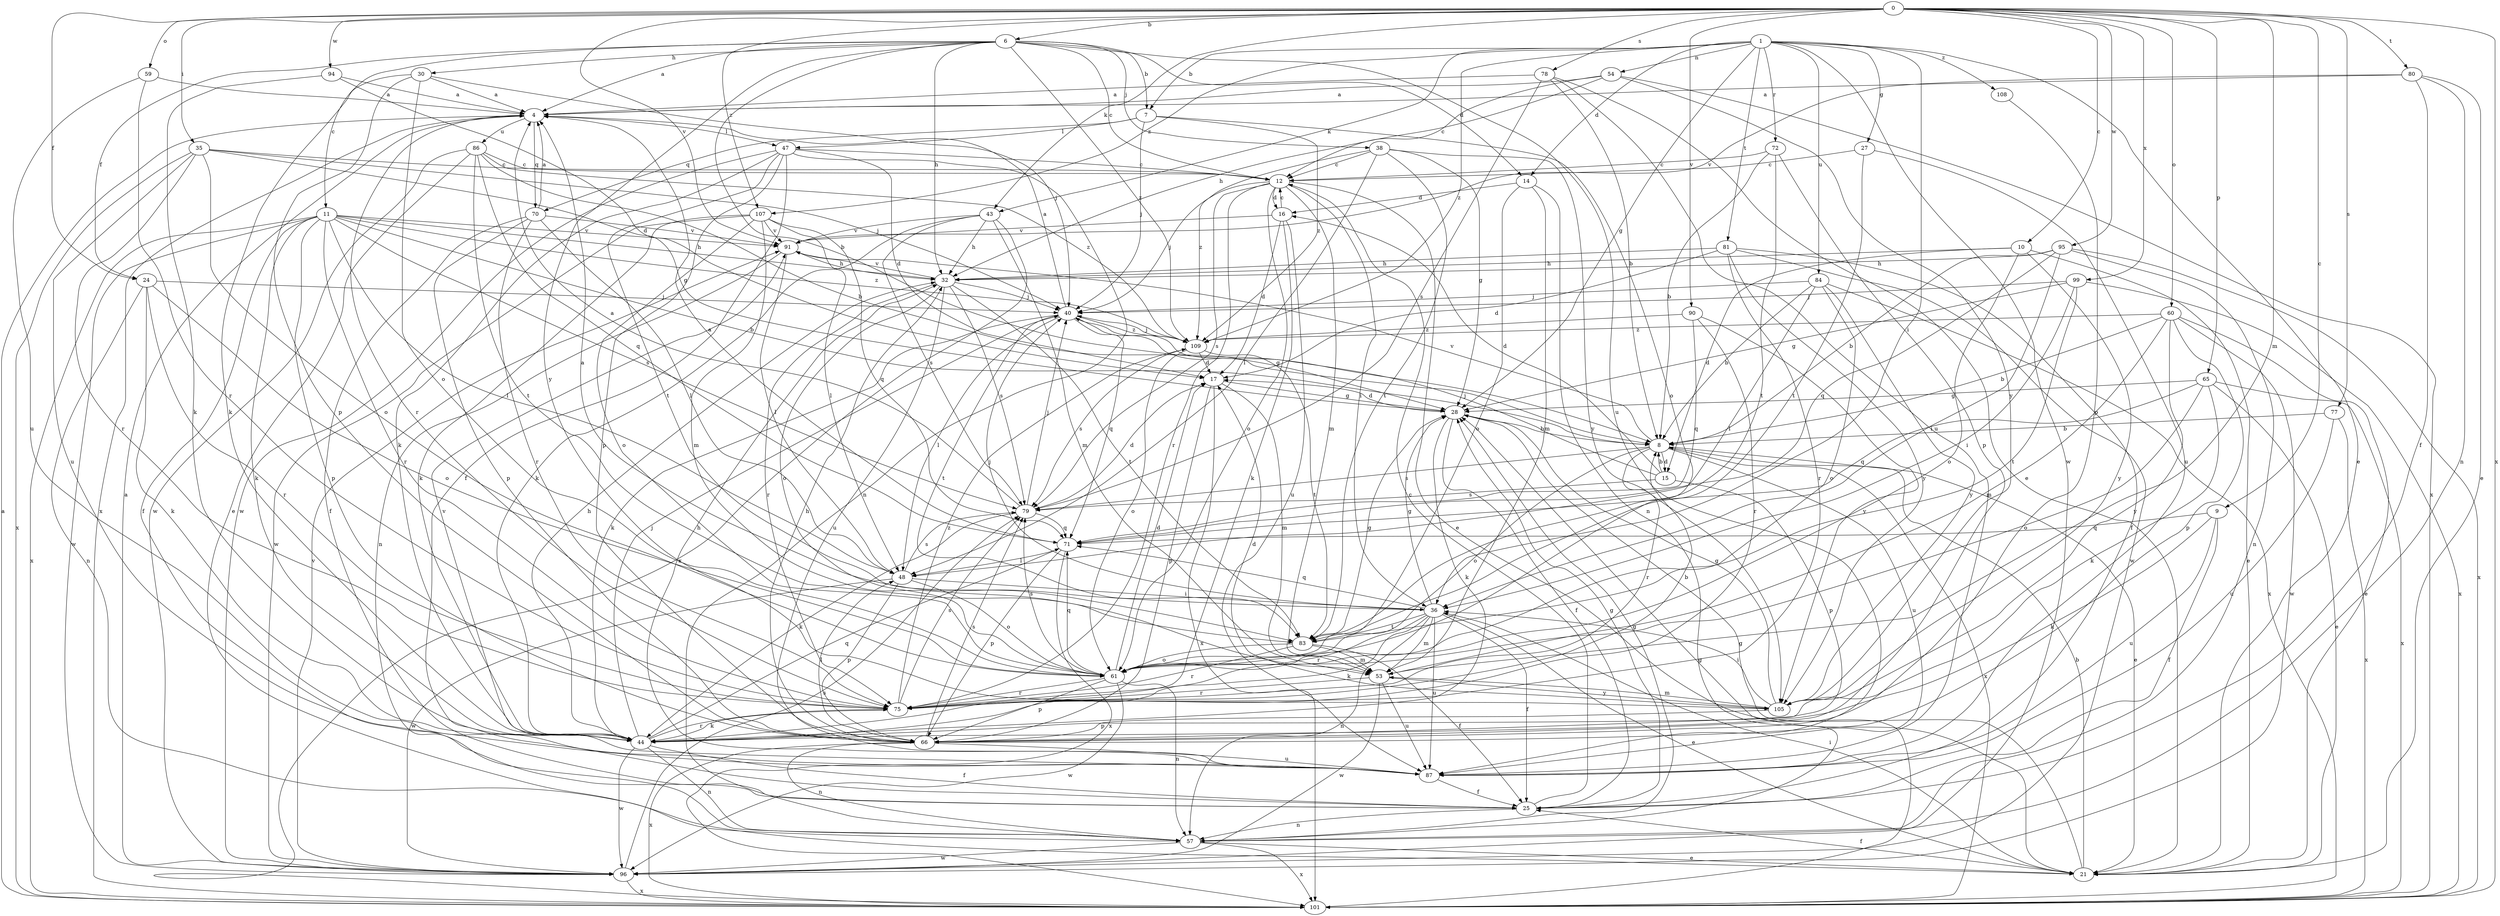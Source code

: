 strict digraph  {
0;
1;
4;
6;
7;
8;
9;
10;
11;
12;
14;
15;
16;
17;
21;
24;
25;
27;
28;
30;
32;
35;
36;
38;
40;
43;
44;
47;
48;
53;
54;
57;
59;
60;
61;
65;
66;
70;
71;
72;
75;
77;
78;
79;
80;
81;
83;
84;
86;
87;
90;
91;
94;
95;
96;
99;
101;
105;
107;
108;
109;
0 -> 6  [label=b];
0 -> 9  [label=c];
0 -> 10  [label=c];
0 -> 24  [label=f];
0 -> 35  [label=i];
0 -> 43  [label=k];
0 -> 53  [label=m];
0 -> 59  [label=o];
0 -> 60  [label=o];
0 -> 65  [label=p];
0 -> 77  [label=s];
0 -> 78  [label=s];
0 -> 80  [label=t];
0 -> 90  [label=v];
0 -> 91  [label=v];
0 -> 94  [label=w];
0 -> 95  [label=w];
0 -> 99  [label=x];
0 -> 101  [label=x];
0 -> 107  [label=z];
1 -> 7  [label=b];
1 -> 14  [label=d];
1 -> 21  [label=e];
1 -> 27  [label=g];
1 -> 28  [label=g];
1 -> 36  [label=i];
1 -> 43  [label=k];
1 -> 54  [label=n];
1 -> 72  [label=r];
1 -> 81  [label=t];
1 -> 84  [label=u];
1 -> 96  [label=w];
1 -> 107  [label=z];
1 -> 108  [label=z];
1 -> 109  [label=z];
4 -> 47  [label=l];
4 -> 70  [label=q];
4 -> 75  [label=r];
4 -> 86  [label=u];
4 -> 101  [label=x];
6 -> 4  [label=a];
6 -> 7  [label=b];
6 -> 8  [label=b];
6 -> 11  [label=c];
6 -> 12  [label=c];
6 -> 14  [label=d];
6 -> 24  [label=f];
6 -> 30  [label=h];
6 -> 32  [label=h];
6 -> 38  [label=j];
6 -> 87  [label=u];
6 -> 105  [label=y];
6 -> 109  [label=z];
7 -> 40  [label=j];
7 -> 47  [label=l];
7 -> 61  [label=o];
7 -> 70  [label=q];
7 -> 109  [label=z];
8 -> 15  [label=d];
8 -> 21  [label=e];
8 -> 61  [label=o];
8 -> 75  [label=r];
8 -> 79  [label=s];
8 -> 87  [label=u];
8 -> 91  [label=v];
8 -> 101  [label=x];
9 -> 25  [label=f];
9 -> 44  [label=k];
9 -> 71  [label=q];
9 -> 87  [label=u];
10 -> 15  [label=d];
10 -> 21  [label=e];
10 -> 32  [label=h];
10 -> 61  [label=o];
10 -> 105  [label=y];
11 -> 8  [label=b];
11 -> 25  [label=f];
11 -> 32  [label=h];
11 -> 44  [label=k];
11 -> 48  [label=l];
11 -> 66  [label=p];
11 -> 75  [label=r];
11 -> 79  [label=s];
11 -> 91  [label=v];
11 -> 96  [label=w];
11 -> 101  [label=x];
11 -> 109  [label=z];
12 -> 16  [label=d];
12 -> 21  [label=e];
12 -> 36  [label=i];
12 -> 40  [label=j];
12 -> 53  [label=m];
12 -> 61  [label=o];
12 -> 75  [label=r];
12 -> 79  [label=s];
14 -> 16  [label=d];
14 -> 53  [label=m];
14 -> 57  [label=n];
14 -> 61  [label=o];
15 -> 8  [label=b];
15 -> 16  [label=d];
15 -> 40  [label=j];
15 -> 66  [label=p];
15 -> 79  [label=s];
16 -> 12  [label=c];
16 -> 17  [label=d];
16 -> 44  [label=k];
16 -> 87  [label=u];
16 -> 91  [label=v];
17 -> 28  [label=g];
17 -> 53  [label=m];
17 -> 66  [label=p];
17 -> 101  [label=x];
21 -> 8  [label=b];
21 -> 25  [label=f];
21 -> 28  [label=g];
21 -> 36  [label=i];
24 -> 40  [label=j];
24 -> 44  [label=k];
24 -> 57  [label=n];
24 -> 61  [label=o];
24 -> 75  [label=r];
25 -> 12  [label=c];
25 -> 28  [label=g];
25 -> 57  [label=n];
27 -> 12  [label=c];
27 -> 83  [label=t];
27 -> 87  [label=u];
28 -> 8  [label=b];
28 -> 17  [label=d];
28 -> 25  [label=f];
28 -> 44  [label=k];
30 -> 4  [label=a];
30 -> 40  [label=j];
30 -> 44  [label=k];
30 -> 61  [label=o];
30 -> 66  [label=p];
32 -> 40  [label=j];
32 -> 61  [label=o];
32 -> 75  [label=r];
32 -> 79  [label=s];
32 -> 83  [label=t];
32 -> 87  [label=u];
32 -> 91  [label=v];
35 -> 12  [label=c];
35 -> 28  [label=g];
35 -> 40  [label=j];
35 -> 61  [label=o];
35 -> 75  [label=r];
35 -> 87  [label=u];
35 -> 101  [label=x];
36 -> 4  [label=a];
36 -> 21  [label=e];
36 -> 25  [label=f];
36 -> 28  [label=g];
36 -> 40  [label=j];
36 -> 44  [label=k];
36 -> 53  [label=m];
36 -> 57  [label=n];
36 -> 71  [label=q];
36 -> 75  [label=r];
36 -> 83  [label=t];
36 -> 87  [label=u];
38 -> 12  [label=c];
38 -> 28  [label=g];
38 -> 48  [label=l];
38 -> 83  [label=t];
38 -> 105  [label=y];
38 -> 109  [label=z];
40 -> 4  [label=a];
40 -> 28  [label=g];
40 -> 44  [label=k];
40 -> 48  [label=l];
40 -> 71  [label=q];
40 -> 83  [label=t];
40 -> 109  [label=z];
43 -> 32  [label=h];
43 -> 44  [label=k];
43 -> 53  [label=m];
43 -> 79  [label=s];
43 -> 91  [label=v];
43 -> 101  [label=x];
44 -> 25  [label=f];
44 -> 32  [label=h];
44 -> 40  [label=j];
44 -> 57  [label=n];
44 -> 71  [label=q];
44 -> 75  [label=r];
44 -> 96  [label=w];
47 -> 12  [label=c];
47 -> 17  [label=d];
47 -> 25  [label=f];
47 -> 44  [label=k];
47 -> 57  [label=n];
47 -> 66  [label=p];
47 -> 83  [label=t];
47 -> 96  [label=w];
48 -> 36  [label=i];
48 -> 61  [label=o];
48 -> 66  [label=p];
48 -> 79  [label=s];
48 -> 96  [label=w];
53 -> 75  [label=r];
53 -> 87  [label=u];
53 -> 96  [label=w];
53 -> 105  [label=y];
54 -> 4  [label=a];
54 -> 12  [label=c];
54 -> 32  [label=h];
54 -> 101  [label=x];
54 -> 105  [label=y];
57 -> 21  [label=e];
57 -> 28  [label=g];
57 -> 96  [label=w];
57 -> 101  [label=x];
59 -> 4  [label=a];
59 -> 75  [label=r];
59 -> 87  [label=u];
60 -> 8  [label=b];
60 -> 21  [label=e];
60 -> 53  [label=m];
60 -> 66  [label=p];
60 -> 96  [label=w];
60 -> 105  [label=y];
60 -> 109  [label=z];
61 -> 17  [label=d];
61 -> 57  [label=n];
61 -> 66  [label=p];
61 -> 71  [label=q];
61 -> 75  [label=r];
61 -> 79  [label=s];
61 -> 96  [label=w];
65 -> 21  [label=e];
65 -> 28  [label=g];
65 -> 44  [label=k];
65 -> 61  [label=o];
65 -> 71  [label=q];
65 -> 101  [label=x];
66 -> 32  [label=h];
66 -> 48  [label=l];
66 -> 57  [label=n];
66 -> 79  [label=s];
66 -> 87  [label=u];
66 -> 101  [label=x];
70 -> 4  [label=a];
70 -> 25  [label=f];
70 -> 48  [label=l];
70 -> 66  [label=p];
70 -> 75  [label=r];
70 -> 91  [label=v];
71 -> 4  [label=a];
71 -> 48  [label=l];
71 -> 66  [label=p];
71 -> 101  [label=x];
72 -> 8  [label=b];
72 -> 12  [label=c];
72 -> 66  [label=p];
72 -> 83  [label=t];
75 -> 8  [label=b];
75 -> 44  [label=k];
75 -> 79  [label=s];
75 -> 109  [label=z];
77 -> 8  [label=b];
77 -> 87  [label=u];
77 -> 101  [label=x];
78 -> 4  [label=a];
78 -> 8  [label=b];
78 -> 21  [label=e];
78 -> 79  [label=s];
78 -> 87  [label=u];
79 -> 4  [label=a];
79 -> 17  [label=d];
79 -> 40  [label=j];
79 -> 44  [label=k];
79 -> 71  [label=q];
80 -> 4  [label=a];
80 -> 21  [label=e];
80 -> 25  [label=f];
80 -> 57  [label=n];
80 -> 91  [label=v];
81 -> 17  [label=d];
81 -> 25  [label=f];
81 -> 32  [label=h];
81 -> 75  [label=r];
81 -> 96  [label=w];
81 -> 105  [label=y];
83 -> 25  [label=f];
83 -> 28  [label=g];
83 -> 53  [label=m];
83 -> 61  [label=o];
83 -> 75  [label=r];
84 -> 8  [label=b];
84 -> 40  [label=j];
84 -> 48  [label=l];
84 -> 61  [label=o];
84 -> 101  [label=x];
84 -> 105  [label=y];
86 -> 8  [label=b];
86 -> 12  [label=c];
86 -> 21  [label=e];
86 -> 71  [label=q];
86 -> 83  [label=t];
86 -> 96  [label=w];
86 -> 109  [label=z];
87 -> 25  [label=f];
87 -> 32  [label=h];
87 -> 91  [label=v];
90 -> 71  [label=q];
90 -> 75  [label=r];
90 -> 105  [label=y];
90 -> 109  [label=z];
91 -> 32  [label=h];
91 -> 48  [label=l];
91 -> 57  [label=n];
94 -> 4  [label=a];
94 -> 17  [label=d];
94 -> 44  [label=k];
95 -> 8  [label=b];
95 -> 32  [label=h];
95 -> 36  [label=i];
95 -> 57  [label=n];
95 -> 71  [label=q];
95 -> 101  [label=x];
96 -> 4  [label=a];
96 -> 79  [label=s];
96 -> 91  [label=v];
96 -> 101  [label=x];
99 -> 28  [label=g];
99 -> 36  [label=i];
99 -> 40  [label=j];
99 -> 83  [label=t];
99 -> 101  [label=x];
101 -> 4  [label=a];
101 -> 28  [label=g];
105 -> 17  [label=d];
105 -> 28  [label=g];
105 -> 36  [label=i];
105 -> 53  [label=m];
105 -> 66  [label=p];
107 -> 44  [label=k];
107 -> 48  [label=l];
107 -> 53  [label=m];
107 -> 61  [label=o];
107 -> 71  [label=q];
107 -> 91  [label=v];
107 -> 96  [label=w];
108 -> 66  [label=p];
109 -> 17  [label=d];
109 -> 40  [label=j];
109 -> 61  [label=o];
109 -> 79  [label=s];
109 -> 83  [label=t];
}
